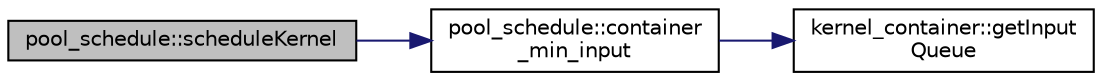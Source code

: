 digraph "pool_schedule::scheduleKernel"
{
 // INTERACTIVE_SVG=YES
  bgcolor="transparent";
  edge [fontname="Helvetica",fontsize="10",labelfontname="Helvetica",labelfontsize="10"];
  node [fontname="Helvetica",fontsize="10",shape=record];
  rankdir="LR";
  Node1 [label="pool_schedule::scheduleKernel",height=0.2,width=0.4,color="black", fillcolor="grey75", style="filled", fontcolor="black"];
  Node1 -> Node2 [color="midnightblue",fontsize="10",style="solid",fontname="Helvetica"];
  Node2 [label="pool_schedule::container\l_min_input",height=0.2,width=0.4,color="black",URL="$classpool__schedule.html#a962f811570635fb9a9ec13c1bbcf2923"];
  Node2 -> Node3 [color="midnightblue",fontsize="10",style="solid",fontname="Helvetica"];
  Node3 [label="kernel_container::getInput\lQueue",height=0.2,width=0.4,color="black",URL="$classkernel__container.html#abcbec3854917b37bd6421b6b8ed2c2c0"];
}
